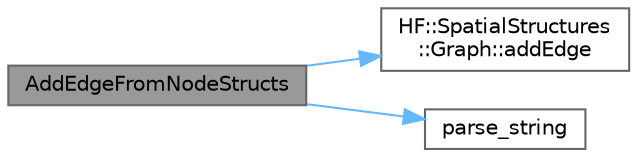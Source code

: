 digraph "AddEdgeFromNodeStructs"
{
 // LATEX_PDF_SIZE
  bgcolor="transparent";
  edge [fontname=Helvetica,fontsize=10,labelfontname=Helvetica,labelfontsize=10];
  node [fontname=Helvetica,fontsize=10,shape=box,height=0.2,width=0.4];
  rankdir="LR";
  Node1 [label="AddEdgeFromNodeStructs",height=0.2,width=0.4,color="gray40", fillcolor="grey60", style="filled", fontcolor="black",tooltip="Add an edge between parent and child. If parent or child does not already exist in the graph,..."];
  Node1 -> Node2 [color="steelblue1",style="solid"];
  Node2 [label="HF::SpatialStructures\l::Graph::addEdge",height=0.2,width=0.4,color="grey40", fillcolor="white", style="filled",URL="$a01551.html#a37be5c12e488072dea7fa1c8c64346f7",tooltip="Add a new edge to the graph from parent to child."];
  Node1 -> Node3 [color="steelblue1",style="solid"];
  Node3 [label="parse_string",height=0.2,width=0.4,color="grey40", fillcolor="white", style="filled",URL="$a00434.html#a4a6d9b1a1bf9c8f2b5394875a8ca0c72",tooltip=" "];
}

